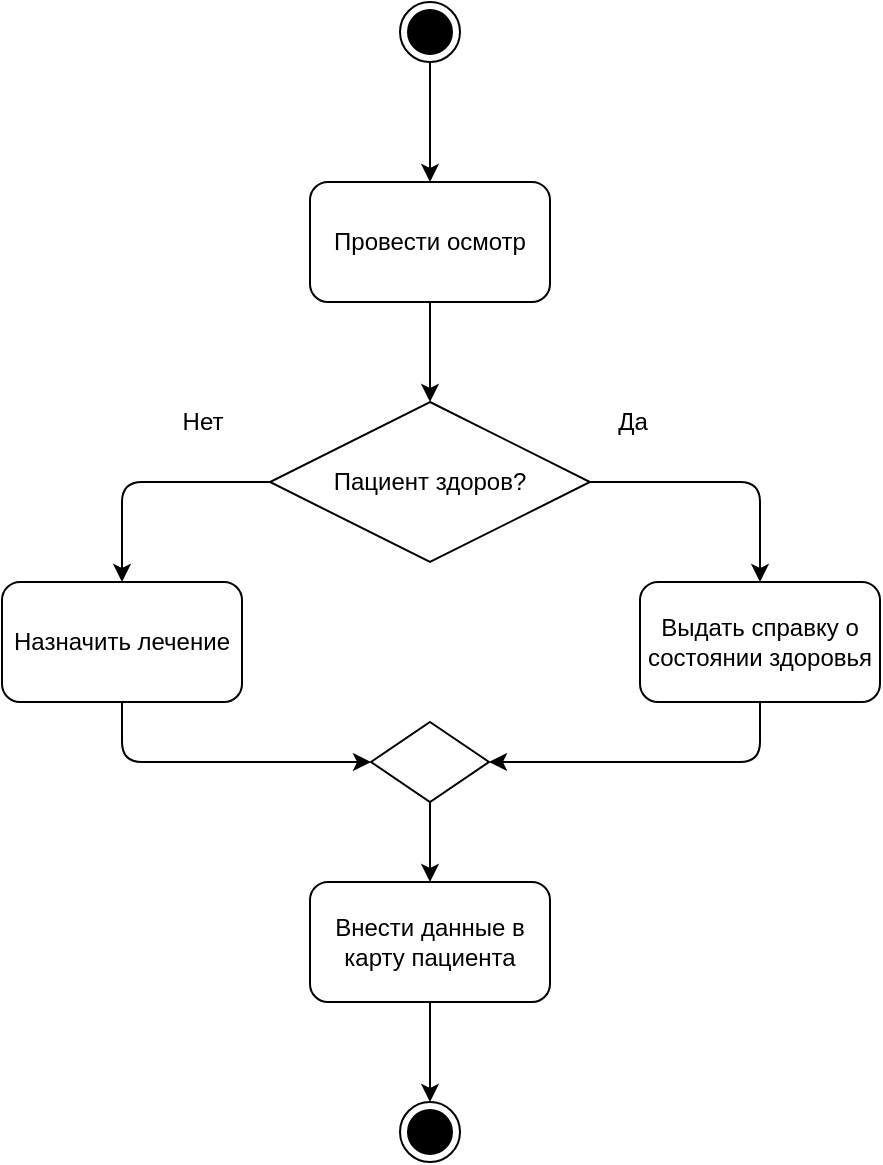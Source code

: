 <mxfile version="13.8.8" type="github">
  <diagram id="ZVdNicIR0-dSrjn9FqF9" name="Page-1">
    <mxGraphModel dx="898" dy="511" grid="1" gridSize="10" guides="1" tooltips="1" connect="1" arrows="1" fold="1" page="1" pageScale="1" pageWidth="827" pageHeight="1169" math="0" shadow="0">
      <root>
        <mxCell id="0" />
        <mxCell id="1" parent="0" />
        <mxCell id="ZMghWmW8lGl3YaN4zT98-1" value="" style="ellipse;html=1;shape=endState;fillColor=#000000;" parent="1" vertex="1">
          <mxGeometry x="379" y="10" width="30" height="30" as="geometry" />
        </mxCell>
        <mxCell id="ZMghWmW8lGl3YaN4zT98-17" value="Провести осмотр" style="rounded=1;whiteSpace=wrap;html=1;strokeColor=#000000;" parent="1" vertex="1">
          <mxGeometry x="334" y="100" width="120" height="60" as="geometry" />
        </mxCell>
        <mxCell id="ZMghWmW8lGl3YaN4zT98-21" value="" style="endArrow=classic;html=1;exitX=0.5;exitY=1;exitDx=0;exitDy=0;" parent="1" source="ZMghWmW8lGl3YaN4zT98-1" target="ZMghWmW8lGl3YaN4zT98-17" edge="1">
          <mxGeometry width="50" height="50" relative="1" as="geometry">
            <mxPoint x="394" y="260" as="sourcePoint" />
            <mxPoint x="440" y="310" as="targetPoint" />
          </mxGeometry>
        </mxCell>
        <mxCell id="ZMghWmW8lGl3YaN4zT98-23" value="" style="endArrow=classic;html=1;exitX=0.5;exitY=1;exitDx=0;exitDy=0;entryX=0.5;entryY=0;entryDx=0;entryDy=0;entryPerimeter=0;" parent="1" source="ZMghWmW8lGl3YaN4zT98-17" target="ZMghWmW8lGl3YaN4zT98-24" edge="1">
          <mxGeometry width="50" height="50" relative="1" as="geometry">
            <mxPoint x="390" y="450" as="sourcePoint" />
            <mxPoint x="394" y="420" as="targetPoint" />
          </mxGeometry>
        </mxCell>
        <mxCell id="ZMghWmW8lGl3YaN4zT98-24" value="Пациент здоров?" style="rhombus;whiteSpace=wrap;html=1;strokeColor=#000000;" parent="1" vertex="1">
          <mxGeometry x="314" y="210" width="160" height="80" as="geometry" />
        </mxCell>
        <mxCell id="ZMghWmW8lGl3YaN4zT98-25" value="" style="endArrow=classic;html=1;exitX=0;exitY=0.5;exitDx=0;exitDy=0;edgeStyle=orthogonalEdgeStyle;entryX=0.5;entryY=0;entryDx=0;entryDy=0;" parent="1" source="ZMghWmW8lGl3YaN4zT98-24" target="ZMghWmW8lGl3YaN4zT98-30" edge="1">
          <mxGeometry width="50" height="50" relative="1" as="geometry">
            <mxPoint x="390" y="540" as="sourcePoint" />
            <mxPoint x="210" y="440" as="targetPoint" />
          </mxGeometry>
        </mxCell>
        <mxCell id="ZMghWmW8lGl3YaN4zT98-28" value="Да" style="text;html=1;resizable=0;autosize=1;align=center;verticalAlign=middle;points=[];fillColor=none;strokeColor=none;rounded=0;" parent="1" vertex="1">
          <mxGeometry x="480" y="210" width="30" height="20" as="geometry" />
        </mxCell>
        <mxCell id="ZMghWmW8lGl3YaN4zT98-29" value="Нет" style="text;html=1;resizable=0;autosize=1;align=center;verticalAlign=middle;points=[];fillColor=none;strokeColor=none;rounded=0;" parent="1" vertex="1">
          <mxGeometry x="260" y="210" width="40" height="20" as="geometry" />
        </mxCell>
        <mxCell id="ZMghWmW8lGl3YaN4zT98-30" value="Назначить лечение" style="rounded=1;whiteSpace=wrap;html=1;strokeColor=#000000;" parent="1" vertex="1">
          <mxGeometry x="180" y="300" width="120" height="60" as="geometry" />
        </mxCell>
        <mxCell id="ZMghWmW8lGl3YaN4zT98-31" value="" style="rhombus;whiteSpace=wrap;html=1;strokeColor=#000000;" parent="1" vertex="1">
          <mxGeometry x="364.5" y="370" width="59" height="40" as="geometry" />
        </mxCell>
        <mxCell id="ZMghWmW8lGl3YaN4zT98-32" value="" style="endArrow=classic;html=1;exitX=0.5;exitY=1;exitDx=0;exitDy=0;entryX=0;entryY=0.5;entryDx=0;entryDy=0;edgeStyle=orthogonalEdgeStyle;" parent="1" source="ZMghWmW8lGl3YaN4zT98-30" target="ZMghWmW8lGl3YaN4zT98-31" edge="1">
          <mxGeometry width="50" height="50" relative="1" as="geometry">
            <mxPoint x="390" y="630" as="sourcePoint" />
            <mxPoint x="440" y="580" as="targetPoint" />
          </mxGeometry>
        </mxCell>
        <mxCell id="ZMghWmW8lGl3YaN4zT98-35" value="Внести данные в карту пациента" style="rounded=1;whiteSpace=wrap;html=1;strokeColor=#000000;" parent="1" vertex="1">
          <mxGeometry x="334" y="450" width="120" height="60" as="geometry" />
        </mxCell>
        <mxCell id="ZMghWmW8lGl3YaN4zT98-36" value="" style="endArrow=classic;html=1;exitX=0.5;exitY=1;exitDx=0;exitDy=0;entryX=0.5;entryY=0;entryDx=0;entryDy=0;" parent="1" source="ZMghWmW8lGl3YaN4zT98-31" target="ZMghWmW8lGl3YaN4zT98-35" edge="1">
          <mxGeometry width="50" height="50" relative="1" as="geometry">
            <mxPoint x="390" y="720" as="sourcePoint" />
            <mxPoint x="440" y="670" as="targetPoint" />
          </mxGeometry>
        </mxCell>
        <mxCell id="ZMghWmW8lGl3YaN4zT98-37" value="" style="endArrow=classic;html=1;exitX=0.5;exitY=1;exitDx=0;exitDy=0;entryX=0.5;entryY=0;entryDx=0;entryDy=0;" parent="1" source="ZMghWmW8lGl3YaN4zT98-35" target="ZMghWmW8lGl3YaN4zT98-38" edge="1">
          <mxGeometry width="50" height="50" relative="1" as="geometry">
            <mxPoint x="390" y="720" as="sourcePoint" />
            <mxPoint x="394" y="800" as="targetPoint" />
          </mxGeometry>
        </mxCell>
        <mxCell id="ZMghWmW8lGl3YaN4zT98-38" value="" style="ellipse;html=1;shape=endState;fillColor=#000000;" parent="1" vertex="1">
          <mxGeometry x="379" y="560" width="30" height="30" as="geometry" />
        </mxCell>
        <mxCell id="ZMghWmW8lGl3YaN4zT98-41" value="Выдать справку о состоянии здоровья" style="rounded=1;whiteSpace=wrap;html=1;strokeColor=#000000;" parent="1" vertex="1">
          <mxGeometry x="499" y="300" width="120" height="60" as="geometry" />
        </mxCell>
        <mxCell id="ZMghWmW8lGl3YaN4zT98-42" value="" style="endArrow=classic;html=1;exitX=1;exitY=0.5;exitDx=0;exitDy=0;entryX=0.5;entryY=0;entryDx=0;entryDy=0;edgeStyle=orthogonalEdgeStyle;" parent="1" source="ZMghWmW8lGl3YaN4zT98-24" target="ZMghWmW8lGl3YaN4zT98-41" edge="1">
          <mxGeometry width="50" height="50" relative="1" as="geometry">
            <mxPoint x="390" y="440" as="sourcePoint" />
            <mxPoint x="440" y="390" as="targetPoint" />
          </mxGeometry>
        </mxCell>
        <mxCell id="ZMghWmW8lGl3YaN4zT98-44" value="" style="endArrow=classic;html=1;exitX=0.5;exitY=1;exitDx=0;exitDy=0;entryX=1;entryY=0.5;entryDx=0;entryDy=0;edgeStyle=orthogonalEdgeStyle;" parent="1" source="ZMghWmW8lGl3YaN4zT98-41" target="ZMghWmW8lGl3YaN4zT98-31" edge="1">
          <mxGeometry width="50" height="50" relative="1" as="geometry">
            <mxPoint x="390" y="530" as="sourcePoint" />
            <mxPoint x="440" y="480" as="targetPoint" />
          </mxGeometry>
        </mxCell>
      </root>
    </mxGraphModel>
  </diagram>
</mxfile>
